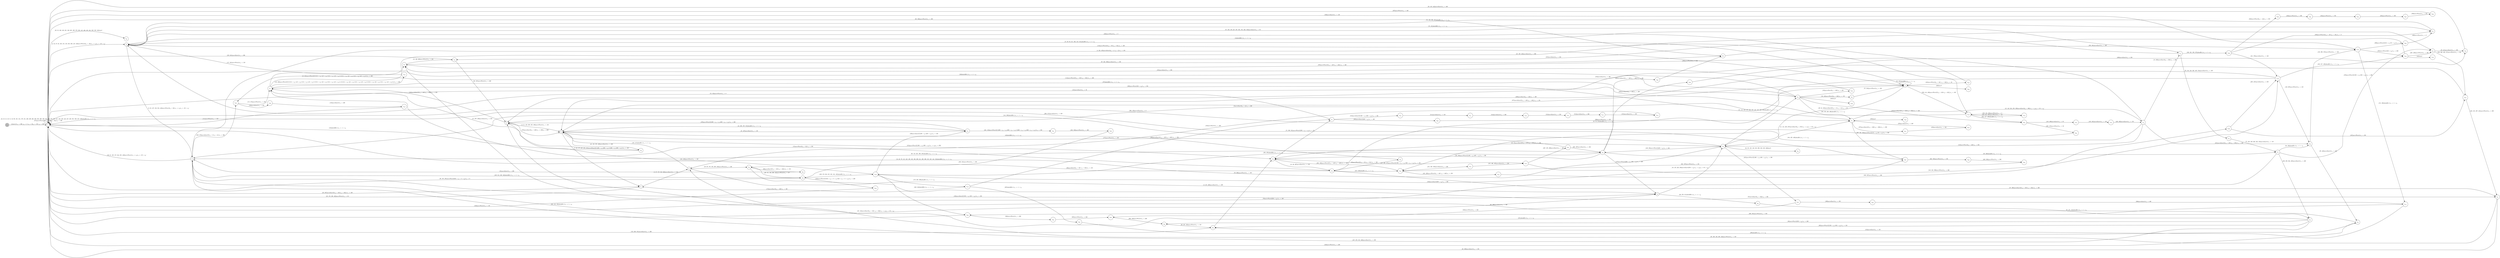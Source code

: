 digraph EFSM{
  graph [rankdir="LR", fontname="Latin Modern Math"];
  node [color="black", fillcolor="white", shape="circle", style="filled", fontname="Latin Modern Math"];
  edge [fontname="Latin Modern Math"];

  s0[fillcolor="gray", label=<s<sub>0</sub>>];
  s1[label=<s<sub>1</sub>>];
  s2[label=<s<sub>2</sub>>];
  s3[label=<s<sub>3</sub>>];
  s4[label=<s<sub>4</sub>>];
  s5[label=<s<sub>5</sub>>];
  s6[label=<s<sub>6</sub>>];
  s7[label=<s<sub>7</sub>>];
  s8[label=<s<sub>8</sub>>];
  s9[label=<s<sub>9</sub>>];
  s10[label=<s<sub>10</sub>>];
  s11[label=<s<sub>11</sub>>];
  s12[label=<s<sub>12</sub>>];
  s13[label=<s<sub>13</sub>>];
  s16[label=<s<sub>16</sub>>];
  s17[label=<s<sub>17</sub>>];
  s18[label=<s<sub>18</sub>>];
  s19[label=<s<sub>19</sub>>];
  s28[label=<s<sub>28</sub>>];
  s29[label=<s<sub>29</sub>>];
  s32[label=<s<sub>32</sub>>];
  s40[label=<s<sub>40</sub>>];
  s42[label=<s<sub>42</sub>>];
  s44[label=<s<sub>44</sub>>];
  s46[label=<s<sub>46</sub>>];
  s48[label=<s<sub>48</sub>>];
  s49[label=<s<sub>49</sub>>];
  s55[label=<s<sub>55</sub>>];
  s56[label=<s<sub>56</sub>>];
  s61[label=<s<sub>61</sub>>];
  s64[label=<s<sub>64</sub>>];
  s66[label=<s<sub>66</sub>>];
  s67[label=<s<sub>67</sub>>];
  s68[label=<s<sub>68</sub>>];
  s69[label=<s<sub>69</sub>>];
  s71[label=<s<sub>71</sub>>];
  s73[label=<s<sub>73</sub>>];
  s76[label=<s<sub>76</sub>>];
  s77[label=<s<sub>77</sub>>];
  s90[label=<s<sub>90</sub>>];
  s92[label=<s<sub>92</sub>>];
  s94[label=<s<sub>94</sub>>];
  s95[label=<s<sub>95</sub>>];
  s97[label=<s<sub>97</sub>>];
  s108[label=<s<sub>108</sub>>];
  s109[label=<s<sub>109</sub>>];
  s110[label=<s<sub>110</sub>>];
  s116[label=<s<sub>116</sub>>];
  s118[label=<s<sub>118</sub>>];
  s119[label=<s<sub>119</sub>>];
  s130[label=<s<sub>130</sub>>];
  s147[label=<s<sub>147</sub>>];
  s148[label=<s<sub>148</sub>>];
  s150[label=<s<sub>150</sub>>];
  s151[label=<s<sub>151</sub>>];
  s160[label=<s<sub>160</sub>>];
  s162[label=<s<sub>162</sub>>];
  s163[label=<s<sub>163</sub>>];
  s164[label=<s<sub>164</sub>>];
  s165[label=<s<sub>165</sub>>];
  s166[label=<s<sub>166</sub>>];
  s167[label=<s<sub>167</sub>>];
  s173[label=<s<sub>173</sub>>];
  s184[label=<s<sub>184</sub>>];
  s199[label=<s<sub>199</sub>>];
  s205[label=<s<sub>205</sub>>];
  s207[label=<s<sub>207</sub>>];
  s214[label=<s<sub>214</sub>>];
  s231[label=<s<sub>231</sub>>];
  s232[label=<s<sub>232</sub>>];
  s245[label=<s<sub>245</sub>>];
  s277[label=<s<sub>277</sub>>];
  s278[label=<s<sub>278</sub>>];
  s297[label=<s<sub>297</sub>>];
  s303[label=<s<sub>303</sub>>];
  s304[label=<s<sub>304</sub>>];
  s305[label=<s<sub>305</sub>>];
  s326[label=<s<sub>326</sub>>];
  s332[label=<s<sub>332</sub>>];
  s333[label=<s<sub>333</sub>>];
  s334[label=<s<sub>334</sub>>];
  s335[label=<s<sub>335</sub>>];
  s336[label=<s<sub>336</sub>>];
  s347[label=<s<sub>347</sub>>];
  s384[label=<s<sub>384</sub>>];
  s385[label=<s<sub>385</sub>>];
  s389[label=<s<sub>389</sub>>];
  s399[label=<s<sub>399</sub>>];
  s408[label=<s<sub>408</sub>>];
  s418[label=<s<sub>418</sub>>];
  s419[label=<s<sub>419</sub>>];
  s446[label=<s<sub>446</sub>>];
  s462[label=<s<sub>462</sub>>];
  s463[label=<s<sub>463</sub>>];
  s467[label=<s<sub>467</sub>>];
  s498[label=<s<sub>498</sub>>];
  s510[label=<s<sub>510</sub>>];
  s511[label=<s<sub>511</sub>>];
  s512[label=<s<sub>512</sub>>];
  s513[label=<s<sub>513</sub>>];
  s514[label=<s<sub>514</sub>>];
  s515[label=<s<sub>515</sub>>];
  s522[label=<s<sub>522</sub>>];

  s0->s1[label=<<i> [1]start:2/o<sub>1</sub> := 200, o<sub>2</sub> := 3, o<sub>3</sub> := 0&#91;r<sub>3</sub> := 150, r<sub>2</sub> := 250&#93;</i>>];
  s4->s5[label=<<i> [5]moveEast:0&#91;r<sub>3</sub> &gt; 2&#93;/o<sub>1</sub> := 200</i>>];
  s12->s13[label=<<i> [13, 330]moveEast:0&#91;r<sub>2</sub> &gt; 250&#93;/o<sub>1</sub> := 400</i>>];
  s13->s2[label=<<i> [14]shieldHit:1/o<sub>1</sub> := -1 + i<sub>0</sub></i>>];
  s2->s4[label=<<i> [15, 38, 83, 211, 382, 413, 451]alienHit:1/o<sub>1</sub> := 1 + i<sub>0</sub></i>>];
  s16->s17[label=<<i> [17]moveWest:0&#91;r<sub>3</sub> &gt; 24&#93;/o<sub>1</sub> := 350</i>>];
  s17->s18[label=<<i> [18, 281]moveWest:0&#91;!(!(!(51 &gt; r<sub>2</sub>&or;-48 &gt; r<sub>3</sub>)&or;!(51 &gt; r<sub>2</sub>&or;-48 &gt; r<sub>3</sub>))&or;!(!(51 &gt; r<sub>2</sub>&or;-48 &gt; r<sub>3</sub>)&or;!(51 &gt; r<sub>2</sub>&or;-48 &gt; r<sub>3</sub>)))&#93;/o<sub>1</sub> := 300</i>>];
  s19->s5[label=<<i> [20, 187]moveWest:0/o<sub>1</sub> := 200</i>>];
  s1->s7[label=<<i> [26, 267]moveEast:0&#91;!(r<sub>3</sub> &gt; 102&or;r<sub>3</sub> &gt; 102)&#93;/o<sub>1</sub> := 100</i>>];
  s10->s40[label=<<i> [40, 85]moveEast:0&#91;!(r<sub>2</sub> &gt; 275&or;r<sub>2</sub> &gt; 275)&#93;/o<sub>1</sub> := 100</i>>];
  s16->s42[label=<<i> [42]moveWest:0&#91;!(r<sub>3</sub> &gt; 24&or;r<sub>3</sub> &gt; 24)&#93;/o<sub>1</sub> := 100</i>>];
  s42->s6[label=<<i> [43]shieldHit:1/o<sub>1</sub> := -1 + i<sub>0</sub></i>>];
  s44->s6[label=<<i> [45, 437]moveEast:0/o<sub>1</sub> := 150</i>>];
  s48->s49[label=<<i> [49, 441]moveEast:0/o<sub>1</sub> := 350</i>>];
  s55->s56[label=<<i> [56, 243]moveWest:0&#91;r<sub>3</sub> &gt; 102&#93;/o<sub>1</sub> := 150</i>>];
  s56->s4[label=<<i> [57, 244]moveWest:0/o<sub>1</sub> := 100</i>>];
  s4->s4[label=<<i> [58, 325]shieldHit:1/o<sub>1</sub> := -1 + i<sub>0</sub></i>>];
  s16->s28[label=<<i> [60]moveEast:0&#91;r<sub>3</sub> &gt; 102, r<sub>3</sub> &gt; 102&#93;/o<sub>1</sub> := 150</i>>];
  s28->s61[label=<<i> [61]moveEast:0&#91;r<sub>3</sub> &gt; 102&#93;/o<sub>1</sub> := 200</i>>];
  s61->s1[label=<<i> [62, 369]moveEast:0/o<sub>1</sub> := 250</i>>];
  s1->s9[label=<<i> [65, 124]moveEast:0&#91;r<sub>3</sub> &gt; 102, r<sub>3</sub> &gt; 102&#93;/o<sub>1</sub> := r<sub>2</sub>&#91;r<sub>2</sub> := 50 + r<sub>2</sub>&#93;</i>>];
  s67->s68[label=<<i> [68]moveWest:0&#91;350 &gt; r<sub>2</sub>&#93;/o<sub>1</sub> := 200</i>>];
  s40->s71[label=<<i> [71, 509, 531]moveWest:0&#91;599 &gt; r<sub>2</sub> + r<sub>3</sub>&#93;/o<sub>1</sub> := 50</i>>];
  s71->s2[label=<<i> [72, 532]moveWest:0/o<sub>1</sub> := 0</i>>];
  s2->s73[label=<<i> [73, 101]shieldHit:1/o<sub>1</sub> := -1 + i<sub>0</sub></i>>];
  s77->s1[label=<<i> [78]moveWest:0&#91;350 &gt; r<sub>2</sub>&#93;/o<sub>1</sub> := 100</i>>];
  s4->s10[label=<<i> [39, 84, 452]moveEast:0&#91;!(r<sub>3</sub> &gt; 2&or;r<sub>3</sub> &gt; 2)&#93;/o<sub>1</sub> := 50</i>>];
  s40->s16[label=<<i> [41, 86, 367]moveEast:0/o<sub>1</sub> := 150</i>>];
  s16->s61[label=<<i> [87, 368]moveEast:0&#91;!(r<sub>3</sub> &gt; 102&or;r<sub>3</sub> &gt; 102)&#93;/o<sub>1</sub> := 200</i>>];
  s28->s90[label=<<i> [90]moveEast:0&#91;!(r<sub>3</sub> &gt; 102&or;r<sub>3</sub> &gt; 102)&#93;/o<sub>1</sub> := 150</i>>];
  s90->s3[label=<<i> [91]moveEast:0/o<sub>1</sub> := 200</i>>];
  s92->s77[label=<<i> [93, 469]alienHit:1/o<sub>1</sub> := 1 + i<sub>0</sub></i>>];
  s77->s94[label=<<i> [94, 536]alienHit:1/o<sub>1</sub> := 1 + i<sub>0</sub></i>>];
  s94->s95[label=<<i> [95, 422]moveEast:0/o<sub>1</sub> := 250</i>>];
  s95->s18[label=<<i> [96, 299]moveEast:0/o<sub>1</sub> := 300</i>>];
  s97->s1[label=<<i> [98, 500]moveWest:0/o<sub>1</sub> := 300</i>>];
  s3->s108[label=<<i> [108, 273]moveEast:0&#91;!(r<sub>3</sub> &gt; 2&or;r<sub>3</sub> &gt; 2)&#93;/o<sub>1</sub> := 300</i>>];
  s108->s109[label=<<i> [109]moveEast:0/o<sub>1</sub> := 350</i>>];
  s109->s110[label=<<i> [110]moveEast:0/o<sub>1</sub> := 400</i>>];
  s110->s1[label=<<i> [111]moveWest:0/o<sub>1</sub> := 350</i>>];
  s55->s108[label=<<i> [114]moveWest:0&#91;!(r<sub>3</sub> &gt; 102&or;r<sub>3</sub> &gt; 102)&#93;/o<sub>1</sub> := 300</i>>];
  s108->s17[label=<<i> [115, 274]moveWest:0/o<sub>1</sub> := 250</i>>];
  s17->s116[label=<<i> [116, 380]moveWest:0&#91;!(!(!(!(51 &gt; r<sub>2</sub>&or;-48 &gt; r<sub>3</sub>)&or;!(51 &gt; r<sub>2</sub>&or;-48 &gt; r<sub>3</sub>))&or;!(!(51 &gt; r<sub>2</sub>&or;-48 &gt; r<sub>3</sub>)&or;!(51 &gt; r<sub>2</sub>&or;-48 &gt; r<sub>3</sub>)))&or;!(!(!(51 &gt; r<sub>2</sub>&or;-48 &gt; r<sub>3</sub>)&or;!(51 &gt; r<sub>2</sub>&or;-48 &gt; r<sub>3</sub>))&or;!(!(51 &gt; r<sub>2</sub>&or;-48 &gt; r<sub>3</sub>)&or;!(51 &gt; r<sub>2</sub>&or;-48 &gt; r<sub>3</sub>))))&#93;/o<sub>1</sub> := 200</i>>];
  s2->s118[label=<<i> [118]moveWest:0&#91;!(r<sub>3</sub> &gt; 50&or;r<sub>3</sub> &gt; 50)&#93;/o<sub>1</sub> := 100</i>>];
  s118->s119[label=<<i> [119, 415, 487]moveWest:0/o<sub>1</sub> := 50</i>>];
  s119->s118[label=<<i> [120, 416, 488]moveWest:0/o<sub>1</sub> := 0</i>>];
  s118->s1[label=<<i> [121]moveEast:0/o<sub>1</sub> := 50</i>>];
  s10->s92[label=<<i> [126, 294]moveWest:0&#91;400 &gt; r<sub>2</sub>&#93;/o<sub>1</sub> := 250</i>>];
  s92->s9[label=<<i> [127]moveWest:0&#91;400 &gt; r<sub>2</sub>, 400 &gt; r<sub>2</sub>&#93;/o<sub>1</sub> := 200</i>>];
  s9->s3[label=<<i> [128]moveEast:0&#91;!(350 &gt; r<sub>2</sub>&or;350 &gt; r<sub>2</sub>)&#93;/o<sub>1</sub> := 250</i>>];
  s3->s29[label=<<i> [129, 314, 320, 340]shieldHit:1/o<sub>1</sub> := -1 + i<sub>0</sub></i>>];
  s130->s5[label=<<i> [131, 235]moveWest:0/o<sub>1</sub> := 200</i>>];
  s46->s1[label=<<i> [134]shieldHit:1/o<sub>1</sub> := -1 + i<sub>0</sub></i>>];
  s2->s3[label=<<i> [3, 35, 137, 156, 354, 448]moveWest:0&#91;r<sub>3</sub> &gt; 50&#93;/o<sub>1</sub> := r<sub>3</sub>&#91;r<sub>3</sub> := -50 + r<sub>3</sub>&#93;</i>>];
  s12->s10[label=<<i> [143]moveWest:0&#91;r<sub>2</sub> &gt; 449&#93;/o<sub>1</sub> := 350</i>>];
  s10->s3[label=<<i> [144, 200]shieldHit:1/o<sub>1</sub> := -1 + i<sub>0</sub></i>>];
  s92->s40[label=<<i> [146, 394]moveWest:0&#91;!(400 &gt; r<sub>2</sub>&or;400 &gt; r<sub>2</sub>)&#93;/o<sub>1</sub> := 300</i>>];
  s148->s94[label=<<i> [149, 397]moveWest:0/o<sub>1</sub> := 150</i>>];
  s150->s151[label=<<i> [151, 302]alienHit:1/o<sub>1</sub> := 1 + i<sub>0</sub></i>>];
  s151->s69[label=<<i> [152]moveEast:0/o<sub>1</sub> := 150</i>>];
  s69->s1[label=<<i> [153, 308, 351]moveEast:0/o<sub>1</sub> := 200</i>>];
  s3->s1[label=<<i> [36, 81, 138, 157, 344, 355, 449]moveWest:0/o<sub>1</sub> := r<sub>3</sub>&#91;r<sub>3</sub> := -50 + r<sub>3</sub>&#93;</i>>];
  s160->s148[label=<<i> [161, 376]moveEast:0/o<sub>1</sub> := 100</i>>];
  s162->s163[label=<<i> [163]win:0</i>>];
  s164->s165[label=<<i> [165, 226]moveWest:0&#91;r<sub>2</sub> &gt; 449, r<sub>2</sub> &gt; 449&#93;/o<sub>1</sub> := 350</i>>];
  s165->s166[label=<<i> [166, 227]moveWest:0/o<sub>1</sub> := 300</i>>];
  s166->s167[label=<<i> [167]moveWest:0/o<sub>1</sub> := 250</i>>];
  s167->s61[label=<<i> [168, 191, 287, 431]moveWest:0/o<sub>1</sub> := 200</i>>];
  s61->s8[label=<<i> [88, 169, 192, 288, 432]moveWest:0/o<sub>1</sub> := 150</i>>];
  s130->s173[label=<<i> [173, 203, 296]alienHit:1/o<sub>1</sub> := 1 + i<sub>0</sub></i>>];
  s173->s7[label=<<i> [174]moveEast:0&#91;r<sub>2</sub> &gt; 449&#93;/o<sub>1</sub> := 100</i>>];
  s8->s6[label=<<i> [176, 517]alienHit:1/o<sub>1</sub> := 1 + i<sub>0</sub></i>>];
  s7->s1[label=<<i> [23, 178, 238, 482]moveWest:0/o<sub>1</sub> := 50</i>>];
  s55->s184[label=<<i> [184]moveEast:0&#91;r<sub>3</sub> &gt; 102&#93;/o<sub>1</sub> := 250</i>>];
  s184->s18[label=<<i> [185]moveEast:0/o<sub>1</sub> := 300</i>>];
  s18->s19[label=<<i> [19, 186, 260]moveWest:0/o<sub>1</sub> := 250</i>>];
  s5->s17[label=<<i> [188]moveEast:0&#91;!(r<sub>2</sub> &gt; 449&or;r<sub>2</sub> &gt; 449)&#93;/o<sub>1</sub> := 250</i>>];
  s29->s1[label=<<i> [30, 195, 291]moveWest:0&#91;848 &gt; r<sub>2</sub> + 3 &times; r<sub>3</sub>&#93;/o<sub>1</sub> := 0</i>>];
  s55->s11[label=<<i> [198, 276, 328, 460]alienHit:1/o<sub>1</sub> := 1 + i<sub>0</sub></i>>];
  s11->s199[label=<<i> [199]win:0</i>>];
  s3->s92[label=<<i> [92, 145, 201, 393, 407]alienHit:1/o<sub>1</sub> := 1 + i<sub>0</sub></i>>];
  s92->s130[label=<<i> [202, 295]shieldHit:1/o<sub>1</sub> := -1 + i<sub>0</sub></i>>];
  s173->s71[label=<<i> [204]moveEast:0&#91;!(r<sub>2</sub> &gt; 449&or;r<sub>2</sub> &gt; 449)&#93;/o<sub>1</sub> := 350</i>>];
  s71->s205[label=<<i> [205]moveEast:0&#91;400 &gt; r<sub>2</sub>&#93;/o<sub>1</sub> := 400</i>>];
  s205->s11[label=<<i> [206]moveWest:0/o<sub>1</sub> := 350</i>>];
  s11->s207[label=<<i> [207, 461, 504]moveWest:0&#91;!(50 &gt; r<sub>3</sub>&or;50 &gt; r<sub>3</sub>)&#93;/o<sub>1</sub> := 300</i>>];
  s207->s1[label=<<i> [208, 317]moveEast:0/o<sub>1</sub> := 350</i>>];
  s4->s16[label=<<i> [16, 59, 212]alienHit:1/o<sub>1</sub> := 1 + i<sub>0</sub></i>>];
  s16->s164[label=<<i> [213, 529]alienHit:1/o<sub>1</sub> := 1 + i<sub>0</sub></i>>];
  s164->s214[label=<<i> [214, 465, 494]moveEast:0/o<sub>1</sub> := 200</i>>];
  s214->s147[label=<<i> [215, 466, 495]moveEast:0/o<sub>1</sub> := 250</i>>];
  s162->s19[label=<<i> [218]moveEast:0/o<sub>1</sub> := 250</i>>];
  s19->s1[label=<<i> [219, 261]moveEast:0/o<sub>1</sub> := 300</i>>];
  s9->s10[label=<<i> [10, 125, 222, 256]moveEast:0&#91;350 &gt; r<sub>2</sub>&#93;/o<sub>1</sub> := r<sub>2</sub>&#91;r<sub>2</sub> := 50 + r<sub>2</sub>&#93;</i>>];
  s10->s11[label=<<i> [11, 141, 223, 257]moveEast:0&#91;r<sub>2</sub> &gt; 275&#93;/o<sub>1</sub> := r<sub>2</sub>&#91;r<sub>2</sub> := 50 + r<sub>2</sub>&#93;</i>>];
  s12->s164[label=<<i> [164, 225, 493]alienHit:1/o<sub>1</sub> := 1 + i<sub>0</sub></i>>];
  s166->s148[label=<<i> [228, 427]moveEast:0/o<sub>1</sub> := 350</i>>];
  s148->s6[label=<<i> [229]moveEast:0&#91;r<sub>2</sub> &gt; 449&#93;/o<sub>1</sub> := 400</i>>];
  s6->s44[label=<<i> [44, 230, 478, 518]alienHit:1/o<sub>1</sub> := 1 + i<sub>0</sub></i>>];
  s44->s231[label=<<i> [231, 519]moveWest:0&#91;!(!(699 &gt; r<sub>2</sub> + r<sub>3</sub>&or;699 &gt; r<sub>2</sub> + r<sub>3</sub>)&or;!(699 &gt; r<sub>2</sub> + r<sub>3</sub>&or;699 &gt; r<sub>2</sub> + r<sub>3</sub>))&#93;/o<sub>1</sub> := 350</i>>];
  s231->s232[label=<<i> [232, 520]moveWest:0/o<sub>1</sub> := 300</i>>];
  s232->s29[label=<<i> [233, 521]moveWest:0/o<sub>1</sub> := 250</i>>];
  s4->s245[label=<<i> [245]moveWest:0&#91;r<sub>3</sub> &gt; 102, r<sub>3</sub> &gt; 102&#93;/o<sub>1</sub> := 50</i>>];
  s245->s2[label=<<i> [246]moveWest:0/o<sub>1</sub> := 0</i>>];
  s67->s5[label=<<i> [251]alienHit:1/o<sub>1</sub> := 1 + i<sub>0</sub></i>>];
  s5->s6[label=<<i> [6, 21, 132, 236, 252, 480]moveWest:0/o<sub>1</sub> := 150</i>>];
  s8->s9[label=<<i> [9, 255, 269]moveEast:0/o<sub>1</sub> := 200</i>>];
  s12->s18[label=<<i> [259]moveWest:0&#91;!(r<sub>2</sub> &gt; 449&or;r<sub>2</sub> &gt; 449)&#93;/o<sub>1</sub> := 300</i>>];
  s7->s8[label=<<i> [8, 27, 175, 254, 268]moveEast:0/o<sub>1</sub> := 150</i>>];
  s17->s55[label=<<i> [275]shieldHit:1/o<sub>1</sub> := -1 + i<sub>0</sub></i>>];
  s11->s277[label=<<i> [277]moveEast:0&#91;!(r<sub>2</sub> &gt; 300&or;r<sub>2</sub> &gt; 300)&#93;/o<sub>1</sub> := 300</i>>];
  s277->s278[label=<<i> [278]moveEast:0/o<sub>1</sub> := 350</i>>];
  s278->s11[label=<<i> [279]moveEast:0/o<sub>1</sub> := 400</i>>];
  s11->s17[label=<<i> [280]moveWest:0&#91;50 &gt; r<sub>3</sub>&#93;/o<sub>1</sub> := 350</i>>];
  s18->s97[label=<<i> [97, 282, 300]moveEast:0/o<sub>1</sub> := 350</i>>];
  s97->s150[label=<<i> [283, 301]moveEast:0/o<sub>1</sub> := 400</i>>];
  s150->s162[label=<<i> [284]moveWest:0&#91;50 &gt; r<sub>3</sub>&#93;/o<sub>1</sub> := 350</i>>];
  s162->s48[label=<<i> [285, 429]moveWest:0/o<sub>1</sub> := 300</i>>];
  s8->s28[label=<<i> [28, 89, 170, 193, 289, 433]moveWest:0/o<sub>1</sub> := 100</i>>];
  s28->s29[label=<<i> [29, 171, 194, 290, 434]moveWest:0/o<sub>1</sub> := 50</i>>];
  s173->s297[label=<<i> [297]shieldHit:1/o<sub>1</sub> := -1 + i<sub>0</sub></i>>];
  s297->s95[label=<<i> [298]alienHit:1/o<sub>1</sub> := 1 + i<sub>0</sub></i>>];
  s151->s303[label=<<i> [303, 391]moveWest:0/o<sub>1</sub> := 350</i>>];
  s303->s304[label=<<i> [304]moveWest:0/o<sub>1</sub> := 300</i>>];
  s304->s305[label=<<i> [305]moveWest:0/o<sub>1</sub> := 250</i>>];
  s305->s68[label=<<i> [306, 349]moveWest:0/o<sub>1</sub> := 200</i>>];
  s68->s69[label=<<i> [69, 307, 350]moveWest:0/o<sub>1</sub> := 150</i>>];
  s10->s64[label=<<i> [64, 80, 123, 140, 210, 293, 310, 319, 346]lose:0</i>>];
  s9->s66[label=<<i> [66, 270, 311]shieldHit:1/o<sub>1</sub> := -1 + i<sub>0</sub></i>>];
  s66->s67[label=<<i> [67, 271, 312]alienHit:1/o<sub>1</sub> := 1 + i<sub>0</sub></i>>];
  s130->s207[label=<<i> [316]moveEast:0&#91;400 &gt; r<sub>2</sub>&#93;/o<sub>1</sub> := 300</i>>];
  s130->s303[label=<<i> [322, 342]shieldHit:1/o<sub>1</sub> := -1 + i<sub>0</sub></i>>];
  s4->s326[label=<<i> [326]lose:0</i>>];
  s11->s12[label=<<i> [12, 142, 224, 258, 329]moveEast:0&#91;r<sub>2</sub> &gt; 300&#93;/o<sub>1</sub> := r<sub>2</sub>&#91;r<sub>2</sub> := 50 + r<sub>2</sub>&#93;</i>>];
  s160->s332[label=<<i> [332]moveWest:0&#91;r<sub>3</sub> &gt; -48&#93;/o<sub>1</sub> := 350</i>>];
  s332->s333[label=<<i> [333]moveWest:0/o<sub>1</sub> := 300</i>>];
  s333->s334[label=<<i> [334]moveWest:0/o<sub>1</sub> := 250</i>>];
  s334->s335[label=<<i> [335]moveWest:0/o<sub>1</sub> := 200</i>>];
  s335->s336[label=<<i> [336]moveWest:0/o<sub>1</sub> := 150</i>>];
  s336->s1[label=<<i> [337]moveWest:0/o<sub>1</sub> := 100</i>>];
  s29->s130[label=<<i> [130, 172, 234, 315, 321, 341, 435]alienHit:1/o<sub>1</sub> := 1 + i<sub>0</sub></i>>];
  s303->s3[label=<<i> [323, 343, 392]alienHit:1/o<sub>1</sub> := 1 + i<sub>0</sub></i>>];
  s10->s347[label=<<i> [347]moveWest:0&#91;!(400 &gt; r<sub>2</sub>&or;400 &gt; r<sub>2</sub>)&#93;/o<sub>1</sub> := 300</i>>];
  s347->s305[label=<<i> [348]moveWest:0/o<sub>1</sub> := 250</i>>];
  s1->s2[label=<<i> [2, 34, 37, 82, 136, 155, 158, 353, 356, 447, 450]moveWest:0&#91;r<sub>3</sub> &gt; -50&#93;/o<sub>1</sub> := r<sub>3</sub>&#91;r<sub>3</sub> := -50 + r<sub>3</sub>&#93;</i>>];
  s13->s160[label=<<i> [160, 331, 358, 375]alienHit:1/o<sub>1</sub> := 1 + i<sub>0</sub></i>>];
  s160->s73[label=<<i> [359]moveWest:0&#91;!(r<sub>3</sub> &gt; -48&or;r<sub>3</sub> &gt; -48)&#93;/o<sub>1</sub> := 0</i>>];
  s73->s2[label=<<i> [74, 102, 360, 401]alienHit:1/o<sub>1</sub> := 1 + i<sub>0</sub></i>>];
  s77->s67[label=<<i> [106, 250, 364, 405]moveEast:0/o<sub>1</sub> := 200</i>>];
  s67->s69[label=<<i> [365]moveWest:0&#91;!(350 &gt; r<sub>2</sub>&or;350 &gt; r<sub>2</sub>)&#93;/o<sub>1</sub> := 150</i>>];
  s69->s40[label=<<i> [70, 366]moveWest:0/o<sub>1</sub> := 100</i>>];
  s1->s1[label=<<i> [371]moveWest:0&#91;!(r<sub>3</sub> &gt; -50&or;r<sub>3</sub> &gt; -50)&#93;/o<sub>1</sub> := 200</i>>];
  s148->s6[label=<<i> [377]moveEast:0&#91;!(r<sub>2</sub> &gt; 449&or;r<sub>2</sub> &gt; 449)&#93;/o<sub>1</sub> := 150</i>>];
  s6->s46[label=<<i> [46, 133, 378, 438]moveEast:0/o<sub>1</sub> := 200</i>>];
  s46->s17[label=<<i> [47, 379, 439]moveEast:0/o<sub>1</sub> := 250</i>>];
  s116->s2[label=<<i> [117, 381]moveWest:0/o<sub>1</sub> := 150</i>>];
  s4->s118[label=<<i> [383, 414, 486]moveWest:0&#91;!(r<sub>3</sub> &gt; 102&or;r<sub>3</sub> &gt; 102)&#93;/o<sub>1</sub> := 100</i>>];
  s118->s384[label=<<i> [384, 417, 489]alienHit:1/o<sub>1</sub> := 1 + i<sub>0</sub></i>>];
  s384->s385[label=<<i> [385, 455]moveWest:0/o<sub>1</sub> := 50</i>>];
  s385->s1[label=<<i> [386, 456]moveWest:0/o<sub>1</sub> := 0</i>>];
  s347->s389[label=<<i> [389]moveEast:0/o<sub>1</sub> := 350</i>>];
  s389->s151[label=<<i> [390]moveEast:0/o<sub>1</sub> := 400</i>>];
  s40->s147[label=<<i> [147, 395, 475]moveWest:0&#91;!(599 &gt; r<sub>2</sub> + r<sub>3</sub>&or;599 &gt; r<sub>2</sub> + r<sub>3</sub>)&#93;/o<sub>1</sub> := 250</i>>];
  s147->s148[label=<<i> [148, 216, 396]moveWest:0/o<sub>1</sub> := 200</i>>];
  s94->s150[label=<<i> [150, 398, 537]moveWest:0/o<sub>1</sub> := 100</i>>];
  s150->s399[label=<<i> [399]moveWest:0&#91;!(50 &gt; r<sub>3</sub>&or;50 &gt; r<sub>3</sub>)&#93;/o<sub>1</sub> := 50</i>>];
  s399->s73[label=<<i> [400]moveWest:0/o<sub>1</sub> := 0</i>>];
  s2->s13[label=<<i> [75, 103, 159, 247, 357, 361, 374, 402, 533]moveEast:0/o<sub>1</sub> := 50</i>>];
  s13->s76[label=<<i> [76, 104, 248, 362, 403, 534]moveEast:0/o<sub>1</sub> := 100</i>>];
  s76->s77[label=<<i> [77, 105, 249, 363, 404, 535]moveEast:0/o<sub>1</sub> := 150</i>>];
  s67->s3[label=<<i> [107, 272, 313, 406]moveEast:0/o<sub>1</sub> := 250</i>>];
  s92->s408[label=<<i> [408]moveEast:0&#91;r<sub>2</sub> &gt; 449&#93;/o<sub>1</sub> := 300</i>>];
  s408->s49[label=<<i> [409]moveEast:0/o<sub>1</sub> := 350</i>>];
  s384->s418[label=<<i> [418, 490]moveEast:0/o<sub>1</sub> := 50</i>>];
  s418->s419[label=<<i> [419, 491]moveEast:0/o<sub>1</sub> := 100</i>>];
  s419->s12[label=<<i> [420, 492]moveEast:0/o<sub>1</sub> := 150</i>>];
  s12->s94[label=<<i> [421]moveEast:0&#91;!(r<sub>2</sub> &gt; 250&or;r<sub>2</sub> &gt; 250)&#93;/o<sub>1</sub> := 200</i>>];
  s95->s1[label=<<i> [423]moveWest:0/o<sub>1</sub> := 200</i>>];
  s148->s162[label=<<i> [162, 217, 428]alienHit:1/o<sub>1</sub> := 1 + i<sub>0</sub></i>>];
  s48->s167[label=<<i> [190, 286, 430, 471]moveWest:0/o<sub>1</sub> := 250</i>>];
  s130->s44[label=<<i> [436]moveEast:0&#91;!(400 &gt; r<sub>2</sub>&or;400 &gt; r<sub>2</sub>)&#93;/o<sub>1</sub> := 100</i>>];
  s17->s48[label=<<i> [48, 189, 440]moveEast:0/o<sub>1</sub> := 300</i>>];
  s49->s1[label=<<i> [50, 410, 442]moveEast:0/o<sub>1</sub> := 400</i>>];
  s1->s10[label=<<i> [54, 63, 79, 112, 122, 139, 182, 196, 209, 241, 292, 309, 318, 345, 444, 524]shieldHit:1/o<sub>1</sub> := -1 + i<sub>0</sub></i>>];
  s55->s446[label=<<i> [446]win:0</i>>];
  s55->s384[label=<<i> [454]moveEast:0&#91;!(r<sub>3</sub> &gt; 102&or;r<sub>3</sub> &gt; 102)&#93;/o<sub>1</sub> := 100</i>>];
  s207->s462[label=<<i> [462, 505]moveWest:0/o<sub>1</sub> := 250</i>>];
  s462->s463[label=<<i> [463, 506]moveWest:0/o<sub>1</sub> := 200</i>>];
  s463->s164[label=<<i> [464, 507]moveWest:0/o<sub>1</sub> := 150</i>>];
  s467->s92[label=<<i> [468, 497]moveEast:0/o<sub>1</sub> := 350</i>>];
  s77->s48[label=<<i> [470]moveWest:0&#91;!(350 &gt; r<sub>2</sub>&or;350 &gt; r<sub>2</sub>)&#93;/o<sub>1</sub> := 300</i>>];
  s167->s5[label=<<i> [472]moveEast:0/o<sub>1</sub> := 300</i>>];
  s5->s6[label=<<i> [473]moveEast:0&#91;r<sub>2</sub> &gt; 449&#93;/o<sub>1</sub> := 350&#91;r<sub>3</sub> := 300&#93;</i>>];
  s6->s40[label=<<i> [474]moveWest:0&#91;!(298 &gt; r<sub>3</sub>&or;298 &gt; r<sub>3</sub>)&#93;/o<sub>1</sub> := r<sub>3</sub>&#91;r<sub>3</sub> := 250&#93;</i>>];
  s467->s6[label=<<i> [477]moveWest:0/o<sub>1</sub> := 250</i>>];
  s44->s5[label=<<i> [479]moveWest:0&#91;!(699 &gt; r<sub>2</sub> + r<sub>3</sub>&or;699 &gt; r<sub>2</sub> + r<sub>3</sub>)&#93;/o<sub>1</sub> := 200</i>>];
  s6->s7[label=<<i> [7, 22, 177, 237, 253, 481]moveWest:0&#91;!(!(298 &gt; r<sub>3</sub>&or;298 &gt; r<sub>3</sub>)&or;!(298 &gt; r<sub>3</sub>&or;298 &gt; r<sub>3</sub>))&#93;/o<sub>1</sub> := 100</i>>];
  s3->s4[label=<<i> [4, 324, 485]moveEast:0&#91;r<sub>3</sub> &gt; 2, r<sub>3</sub> &gt; 2&#93;/o<sub>1</sub> := 150</i>>];
  s147->s467[label=<<i> [467, 476, 496]moveEast:0/o<sub>1</sub> := 300</i>>];
  s92->s498[label=<<i> [498]moveEast:0&#91;!(r<sub>2</sub> &gt; 449&or;r<sub>2</sub> &gt; 449)&#93;/o<sub>1</sub> := 400</i>>];
  s498->s97[label=<<i> [499]moveWest:0/o<sub>1</sub> := 350</i>>];
  s164->s40[label=<<i> [508, 530]moveWest:0&#91;!(r<sub>2</sub> &gt; 449&or;r<sub>2</sub> &gt; 449)&#93;/o<sub>1</sub> := 100</i>>];
  s71->s510[label=<<i> [510]moveEast:0&#91;!(400 &gt; r<sub>2</sub>&or;400 &gt; r<sub>2</sub>)&#93;/o<sub>1</sub> := 100</i>>];
  s510->s511[label=<<i> [511]moveEast:0/o<sub>1</sub> := 150</i>>];
  s511->s512[label=<<i> [512]moveEast:0/o<sub>1</sub> := 200</i>>];
  s512->s513[label=<<i> [513]moveEast:0/o<sub>1</sub> := 250</i>>];
  s513->s514[label=<<i> [514]moveEast:0/o<sub>1</sub> := 300</i>>];
  s514->s515[label=<<i> [515]moveEast:0/o<sub>1</sub> := 350</i>>];
  s515->s8[label=<<i> [516]moveEast:0/o<sub>1</sub> := 400</i>>];
  s29->s522[label=<<i> [522]moveWest:0&#91;!(848 &gt; r<sub>2</sub> + 3 &times; r<sub>3</sub>&or;848 &gt; r<sub>2</sub> + 3 &times; r<sub>3</sub>)&#93;/o<sub>1</sub> := 200</i>>];
  s522->s1[label=<<i> [523]moveWest:0/o<sub>1</sub> := 150</i>>];
  s10->s55[label=<<i> [55, 113, 183, 197, 242, 327, 445, 453, 459, 525]alienHit:1/o<sub>1</sub> := 1 + i<sub>0</sub></i>>];
  s55->s1[label=<<i> [526]shieldHit:1/o<sub>1</sub> := -1 + i<sub>0</sub></i>>];
  s1->s1[label=<<i> [24, 25, 31, 33, 51, 52, 99, 135, 154, 179, 181, 220, 239, 262, 263, 264, 266, 338, 352, 370, 372, 387, 411, 424, 425, 443, 457, 483, 501, 502, 527, 539]alienHit:1/o<sub>1</sub> := 1 + i<sub>0</sub></i>>];
  s1->s32[label=<<i> [32, 53, 100, 180, 221, 240, 265, 339, 373, 388, 412, 426, 458, 484, 503, 528, 540]win:0</i>>];
  s150->s1[label=<<i> [538]moveEast:0/o<sub>1</sub> := 150</i>>];
}